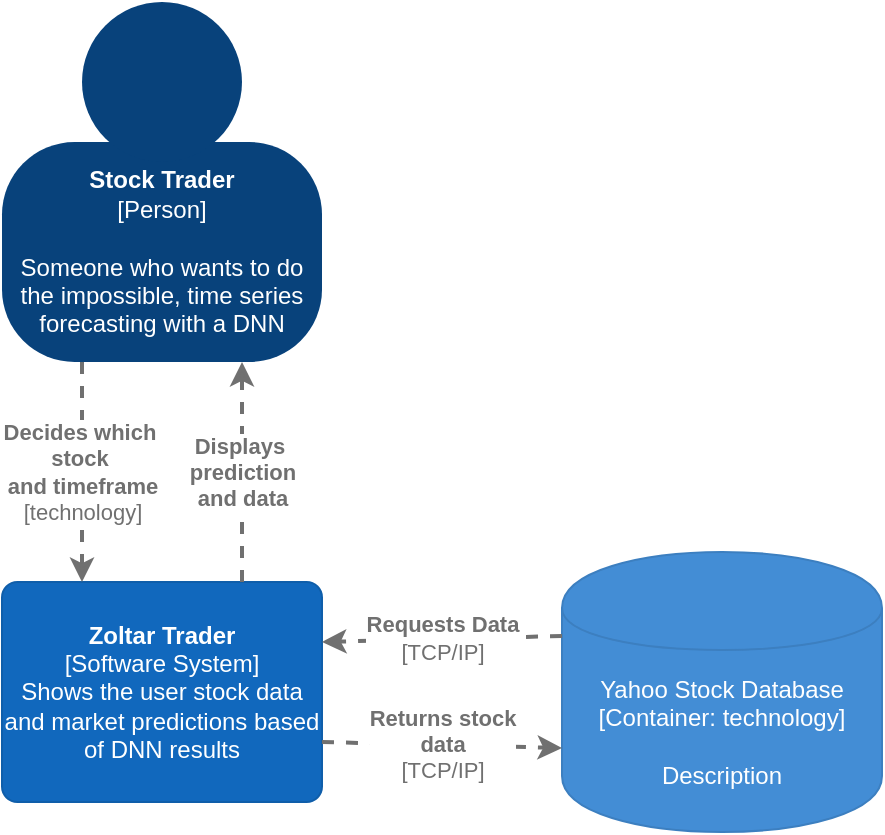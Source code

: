 <mxfile version="12.7.4" type="device"><diagram id="8aKFeLqQiVUKI1r2VOMC" name="Page-1"><mxGraphModel dx="976" dy="834" grid="1" gridSize="10" guides="1" tooltips="1" connect="1" arrows="1" fold="1" page="1" pageScale="1" pageWidth="850" pageHeight="1100" math="0" shadow="0"><root><mxCell id="0"/><mxCell id="1" parent="0"/><mxCell id="pXd897ZrWEzodSyiPCNO-1" value="" style="group;rounded=0;labelBackgroundColor=none;fillColor=none;fontColor=#ffffff;align=center;html=1;" parent="1" vertex="1" connectable="0"><mxGeometry x="320" y="110" width="160" height="180" as="geometry"/><C4Person as="c4"/></mxCell><object label="&lt;b&gt;Stock Trader&lt;/b&gt;&lt;div&gt;[Person]&lt;/div&gt;&lt;div&gt;&lt;br&gt;&lt;/div&gt;&lt;div&gt;Someone who wants to do the impossible, time series forecasting with a DNN&lt;/div&gt;" placeholders="1" c4Name="name" c4Type="body" c4Description="Description" id="pXd897ZrWEzodSyiPCNO-2"><mxCell style="rounded=1;whiteSpace=wrap;html=1;labelBackgroundColor=none;fillColor=#08427b;fontColor=#ffffff;align=center;arcSize=33;strokeColor=3c7fc0;" parent="pXd897ZrWEzodSyiPCNO-1" vertex="1"><mxGeometry y="70" width="160" height="110" as="geometry"/><C4Person as="c4"/></mxCell></object><mxCell id="pXd897ZrWEzodSyiPCNO-3" value="" style="ellipse;whiteSpace=wrap;html=1;aspect=fixed;rounded=0;labelBackgroundColor=none;fillColor=#08427b;fontSize=12;fontColor=#ffffff;align=center;strokeColor=3c7fc0;" parent="pXd897ZrWEzodSyiPCNO-1" vertex="1"><mxGeometry x="40" width="80" height="80" as="geometry"/><C4Person as="c4"/></mxCell><object label="&lt;b&gt;Zoltar Trader&lt;/b&gt;&lt;br&gt;&lt;div&gt;[Software System]&lt;/div&gt;&lt;div&gt;Shows the user stock data and market predictions based of DNN results&lt;/div&gt;" placeholders="1" c4Name="name" c4Type="SoftwareSystem" c4Description="Description" id="pXd897ZrWEzodSyiPCNO-4"><mxCell style="rounded=1;whiteSpace=wrap;html=1;labelBackgroundColor=none;fillColor=#1168bd;fontColor=#ffffff;align=center;arcSize=7;strokeColor=#0f5eaa;" parent="1" vertex="1"><mxGeometry x="320" y="400" width="160" height="110" as="geometry"/><C4SoftwareSystem as="c4"/></mxCell></object><object label="&lt;div style=&quot;text-align: left&quot;&gt;&lt;div style=&quot;text-align: center&quot;&gt;&lt;b&gt;Decides which&amp;nbsp;&lt;/b&gt;&lt;/div&gt;&lt;div style=&quot;text-align: center&quot;&gt;&lt;b&gt;stock&amp;nbsp;&lt;/b&gt;&lt;/div&gt;&lt;div style=&quot;text-align: center&quot;&gt;&lt;b&gt;and timeframe&lt;/b&gt;&lt;/div&gt;&lt;div style=&quot;text-align: center&quot;&gt;[technology]&lt;/div&gt;&lt;/div&gt;" c4Type="Relationship" c4Description="Description" c4Technology="technology" id="pXd897ZrWEzodSyiPCNO-5"><mxCell style="edgeStyle=none;rounded=0;html=1;entryX=0.25;entryY=0;jettySize=auto;orthogonalLoop=1;strokeColor=#707070;strokeWidth=2;fontColor=#707070;jumpStyle=none;dashed=1;exitX=0.25;exitY=1;exitDx=0;exitDy=0;entryDx=0;entryDy=0;" parent="1" source="pXd897ZrWEzodSyiPCNO-2" target="pXd897ZrWEzodSyiPCNO-4" edge="1"><mxGeometry width="160" relative="1" as="geometry"><mxPoint x="420" y="320" as="sourcePoint"/><mxPoint x="580" y="320" as="targetPoint"/></mxGeometry><C4Relationship as="c4"/></mxCell></object><object label="&lt;div style=&quot;text-align: left&quot;&gt;&lt;div style=&quot;text-align: center&quot;&gt;&lt;b&gt;Displays&amp;nbsp;&lt;/b&gt;&lt;/div&gt;&lt;div style=&quot;text-align: center&quot;&gt;&lt;b&gt;prediction&lt;/b&gt;&lt;/div&gt;&lt;div style=&quot;text-align: center&quot;&gt;&lt;b&gt;and data&lt;/b&gt;&lt;/div&gt;&lt;/div&gt;" c4Type="Relationship" c4Description="Description" c4Technology="technology" id="pXd897ZrWEzodSyiPCNO-6"><mxCell style="edgeStyle=none;rounded=0;html=1;jettySize=auto;orthogonalLoop=1;strokeColor=#707070;strokeWidth=2;fontColor=#707070;jumpStyle=none;dashed=1;exitX=0.75;exitY=0;exitDx=0;exitDy=0;entryX=0.75;entryY=1;entryDx=0;entryDy=0;" parent="1" source="pXd897ZrWEzodSyiPCNO-4" target="pXd897ZrWEzodSyiPCNO-2" edge="1"><mxGeometry width="160" relative="1" as="geometry"><mxPoint x="570" y="310" as="sourcePoint"/><mxPoint x="430" y="300" as="targetPoint"/></mxGeometry><C4Relationship as="c4"/></mxCell></object><object label="&lt;span&gt;Yahoo Stock Database&lt;/span&gt;&lt;div&gt;[Container:&amp;nbsp;technology]&lt;/div&gt;&lt;div&gt;&lt;br&gt;&lt;/div&gt;&lt;div&gt;Description&lt;/div&gt;" placeholders="1" c4Type="Database" c4Technology="technology" c4Description="Description" id="9zfuk8fRqeSUCQfscJQo-2"><mxCell style="shape=cylinder;whiteSpace=wrap;html=1;boundedLbl=1;rounded=0;labelBackgroundColor=none;fillColor=#438dd5;fontSize=12;fontColor=#ffffff;align=center;strokeColor=#3c7fc0;" vertex="1" parent="1"><mxGeometry x="600" y="385" width="160" height="140" as="geometry"/><C4Database as="c4"/></mxCell></object><object label="&lt;div style=&quot;text-align: left&quot;&gt;&lt;div style=&quot;text-align: center&quot;&gt;&lt;b&gt;Requests Data&lt;/b&gt;&lt;/div&gt;&lt;div style=&quot;text-align: center&quot;&gt;[TCP/IP]&lt;/div&gt;&lt;/div&gt;" c4Type="Relationship" c4Description="Description" c4Technology="technology" id="9zfuk8fRqeSUCQfscJQo-4"><mxCell style="edgeStyle=none;rounded=0;html=1;entryX=1;entryY=0.25;jettySize=auto;orthogonalLoop=1;strokeColor=#707070;strokeWidth=2;fontColor=#707070;jumpStyle=none;dashed=1;entryDx=0;entryDy=0;exitX=0;exitY=0.3;exitDx=0;exitDy=0;" edge="1" parent="1" source="9zfuk8fRqeSUCQfscJQo-2"><mxGeometry width="160" relative="1" as="geometry"><mxPoint x="570" y="430.0" as="sourcePoint"/><mxPoint x="480" y="430.0" as="targetPoint"/></mxGeometry><C4Relationship as="c4"/></mxCell></object><object label="&lt;div style=&quot;text-align: left&quot;&gt;&lt;div style=&quot;text-align: center&quot;&gt;&lt;b&gt;Returns stock&lt;/b&gt;&lt;/div&gt;&lt;div style=&quot;text-align: center&quot;&gt;&lt;b&gt;data&lt;/b&gt;&lt;/div&gt;&lt;div style=&quot;text-align: center&quot;&gt;[TCP/IP]&lt;br&gt;&lt;/div&gt;&lt;/div&gt;" c4Type="Relationship" c4Description="Description" c4Technology="technology" id="9zfuk8fRqeSUCQfscJQo-5"><mxCell style="edgeStyle=none;rounded=0;html=1;jettySize=auto;orthogonalLoop=1;strokeColor=#707070;strokeWidth=2;fontColor=#707070;jumpStyle=none;dashed=1;exitX=1;exitY=0.75;exitDx=0;exitDy=0;entryX=0;entryY=0.7;entryDx=0;entryDy=0;" edge="1" parent="1" target="9zfuk8fRqeSUCQfscJQo-2"><mxGeometry width="160" relative="1" as="geometry"><mxPoint x="480" y="480.0" as="sourcePoint"/><mxPoint x="570" y="480.0" as="targetPoint"/></mxGeometry><C4Relationship as="c4"/></mxCell></object></root></mxGraphModel></diagram></mxfile>